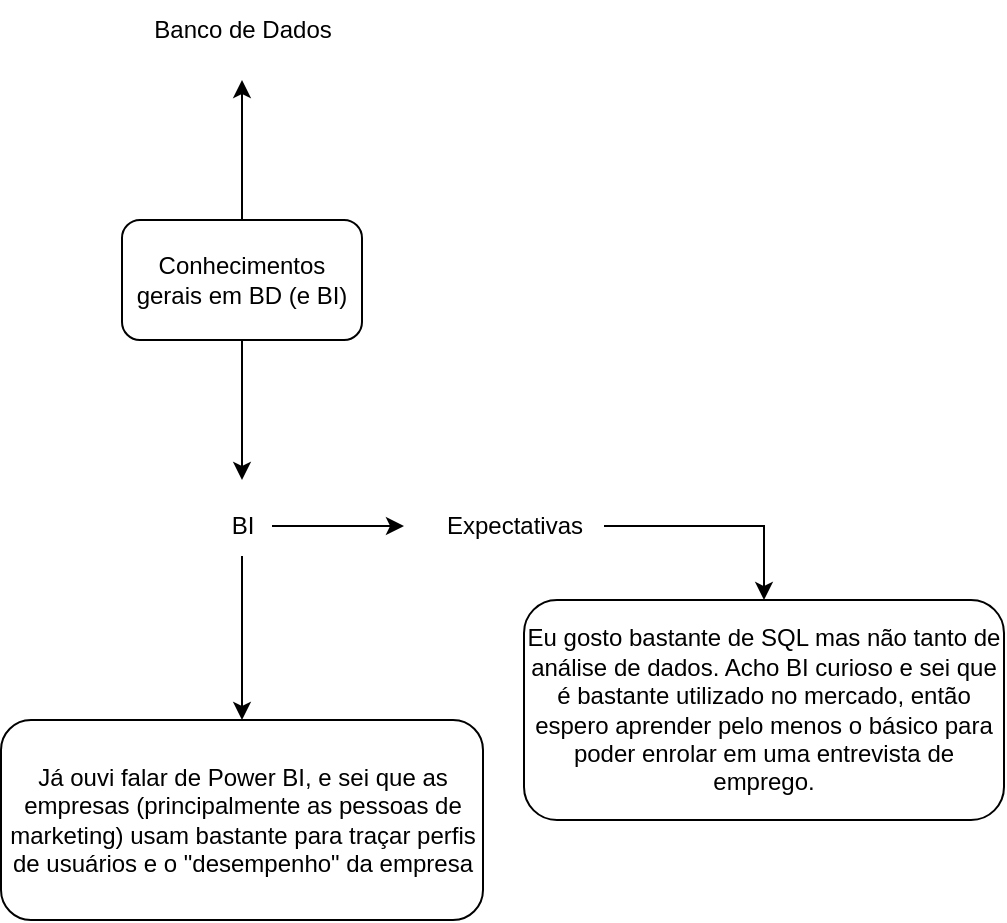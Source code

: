 <mxfile version="26.2.14">
  <diagram name="Página-1" id="M14Hdz_hXrqMERN6U0db">
    <mxGraphModel dx="1354" dy="798" grid="1" gridSize="10" guides="1" tooltips="1" connect="1" arrows="1" fold="1" page="1" pageScale="1" pageWidth="827" pageHeight="1169" math="0" shadow="0">
      <root>
        <mxCell id="0" />
        <mxCell id="1" parent="0" />
        <mxCell id="2kkdEwzgxpmdob0iFZP8-15" style="edgeStyle=orthogonalEdgeStyle;rounded=0;orthogonalLoop=1;jettySize=auto;html=1;exitX=0.5;exitY=0;exitDx=0;exitDy=0;" edge="1" parent="1" source="2kkdEwzgxpmdob0iFZP8-2">
          <mxGeometry relative="1" as="geometry">
            <mxPoint x="419" y="320" as="targetPoint" />
          </mxGeometry>
        </mxCell>
        <mxCell id="2kkdEwzgxpmdob0iFZP8-16" style="edgeStyle=orthogonalEdgeStyle;rounded=0;orthogonalLoop=1;jettySize=auto;html=1;exitX=0.5;exitY=1;exitDx=0;exitDy=0;" edge="1" parent="1" source="2kkdEwzgxpmdob0iFZP8-2">
          <mxGeometry relative="1" as="geometry">
            <mxPoint x="419" y="520" as="targetPoint" />
          </mxGeometry>
        </mxCell>
        <mxCell id="2kkdEwzgxpmdob0iFZP8-2" value="Conhecimentos gerais em BD (e BI)" style="rounded=1;whiteSpace=wrap;html=1;" vertex="1" parent="1">
          <mxGeometry x="359" y="390" width="120" height="60" as="geometry" />
        </mxCell>
        <mxCell id="2kkdEwzgxpmdob0iFZP8-10" value="Banco de Dados" style="text;html=1;align=center;verticalAlign=middle;resizable=0;points=[];autosize=1;strokeColor=none;fillColor=none;" vertex="1" parent="1">
          <mxGeometry x="364" y="280" width="110" height="30" as="geometry" />
        </mxCell>
        <mxCell id="2kkdEwzgxpmdob0iFZP8-17" style="edgeStyle=orthogonalEdgeStyle;rounded=0;orthogonalLoop=1;jettySize=auto;html=1;entryX=0.5;entryY=0;entryDx=0;entryDy=0;" edge="1" parent="1" source="2kkdEwzgxpmdob0iFZP8-11" target="2kkdEwzgxpmdob0iFZP8-14">
          <mxGeometry relative="1" as="geometry">
            <mxPoint x="419" y="580" as="targetPoint" />
          </mxGeometry>
        </mxCell>
        <mxCell id="2kkdEwzgxpmdob0iFZP8-18" style="edgeStyle=orthogonalEdgeStyle;rounded=0;orthogonalLoop=1;jettySize=auto;html=1;" edge="1" parent="1" source="2kkdEwzgxpmdob0iFZP8-11">
          <mxGeometry relative="1" as="geometry">
            <mxPoint x="500" y="543" as="targetPoint" />
          </mxGeometry>
        </mxCell>
        <mxCell id="2kkdEwzgxpmdob0iFZP8-11" value="BI" style="text;html=1;align=center;verticalAlign=middle;resizable=0;points=[];autosize=1;strokeColor=none;fillColor=none;" vertex="1" parent="1">
          <mxGeometry x="404" y="528" width="30" height="30" as="geometry" />
        </mxCell>
        <mxCell id="2kkdEwzgxpmdob0iFZP8-14" value="Já ouvi falar de Power BI, e sei que as empresas (principalmente as pessoas de marketing) usam bastante para traçar perfis de usuários e o &quot;desempenho&quot; da empresa" style="rounded=1;whiteSpace=wrap;html=1;" vertex="1" parent="1">
          <mxGeometry x="298.5" y="640" width="241" height="100" as="geometry" />
        </mxCell>
        <mxCell id="2kkdEwzgxpmdob0iFZP8-22" style="edgeStyle=orthogonalEdgeStyle;rounded=0;orthogonalLoop=1;jettySize=auto;html=1;" edge="1" parent="1" source="2kkdEwzgxpmdob0iFZP8-19" target="2kkdEwzgxpmdob0iFZP8-20">
          <mxGeometry relative="1" as="geometry">
            <Array as="points">
              <mxPoint x="680" y="543" />
            </Array>
          </mxGeometry>
        </mxCell>
        <mxCell id="2kkdEwzgxpmdob0iFZP8-19" value="Expectativas" style="text;html=1;align=center;verticalAlign=middle;resizable=0;points=[];autosize=1;strokeColor=none;fillColor=none;" vertex="1" parent="1">
          <mxGeometry x="510" y="528" width="90" height="30" as="geometry" />
        </mxCell>
        <mxCell id="2kkdEwzgxpmdob0iFZP8-20" value="Eu gosto bastante de SQL mas não tanto de análise de dados. Acho BI curioso e sei que é bastante utilizado no mercado, então espero aprender pelo menos o básico para poder enrolar em uma entrevista de emprego." style="rounded=1;whiteSpace=wrap;html=1;" vertex="1" parent="1">
          <mxGeometry x="560" y="580" width="240" height="110" as="geometry" />
        </mxCell>
      </root>
    </mxGraphModel>
  </diagram>
</mxfile>
